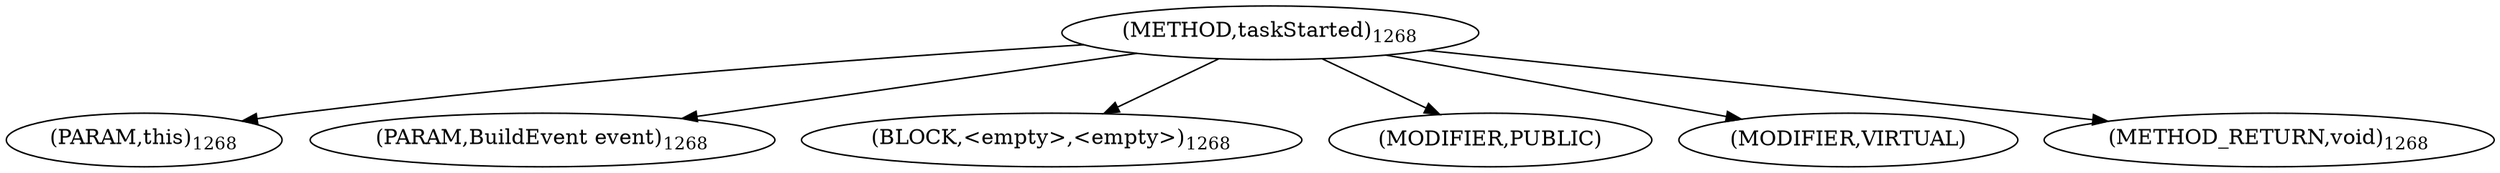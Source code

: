 digraph "taskStarted" {  
"2143" [label = <(METHOD,taskStarted)<SUB>1268</SUB>> ]
"2144" [label = <(PARAM,this)<SUB>1268</SUB>> ]
"2145" [label = <(PARAM,BuildEvent event)<SUB>1268</SUB>> ]
"2146" [label = <(BLOCK,&lt;empty&gt;,&lt;empty&gt;)<SUB>1268</SUB>> ]
"2147" [label = <(MODIFIER,PUBLIC)> ]
"2148" [label = <(MODIFIER,VIRTUAL)> ]
"2149" [label = <(METHOD_RETURN,void)<SUB>1268</SUB>> ]
  "2143" -> "2144" 
  "2143" -> "2145" 
  "2143" -> "2146" 
  "2143" -> "2147" 
  "2143" -> "2148" 
  "2143" -> "2149" 
}
